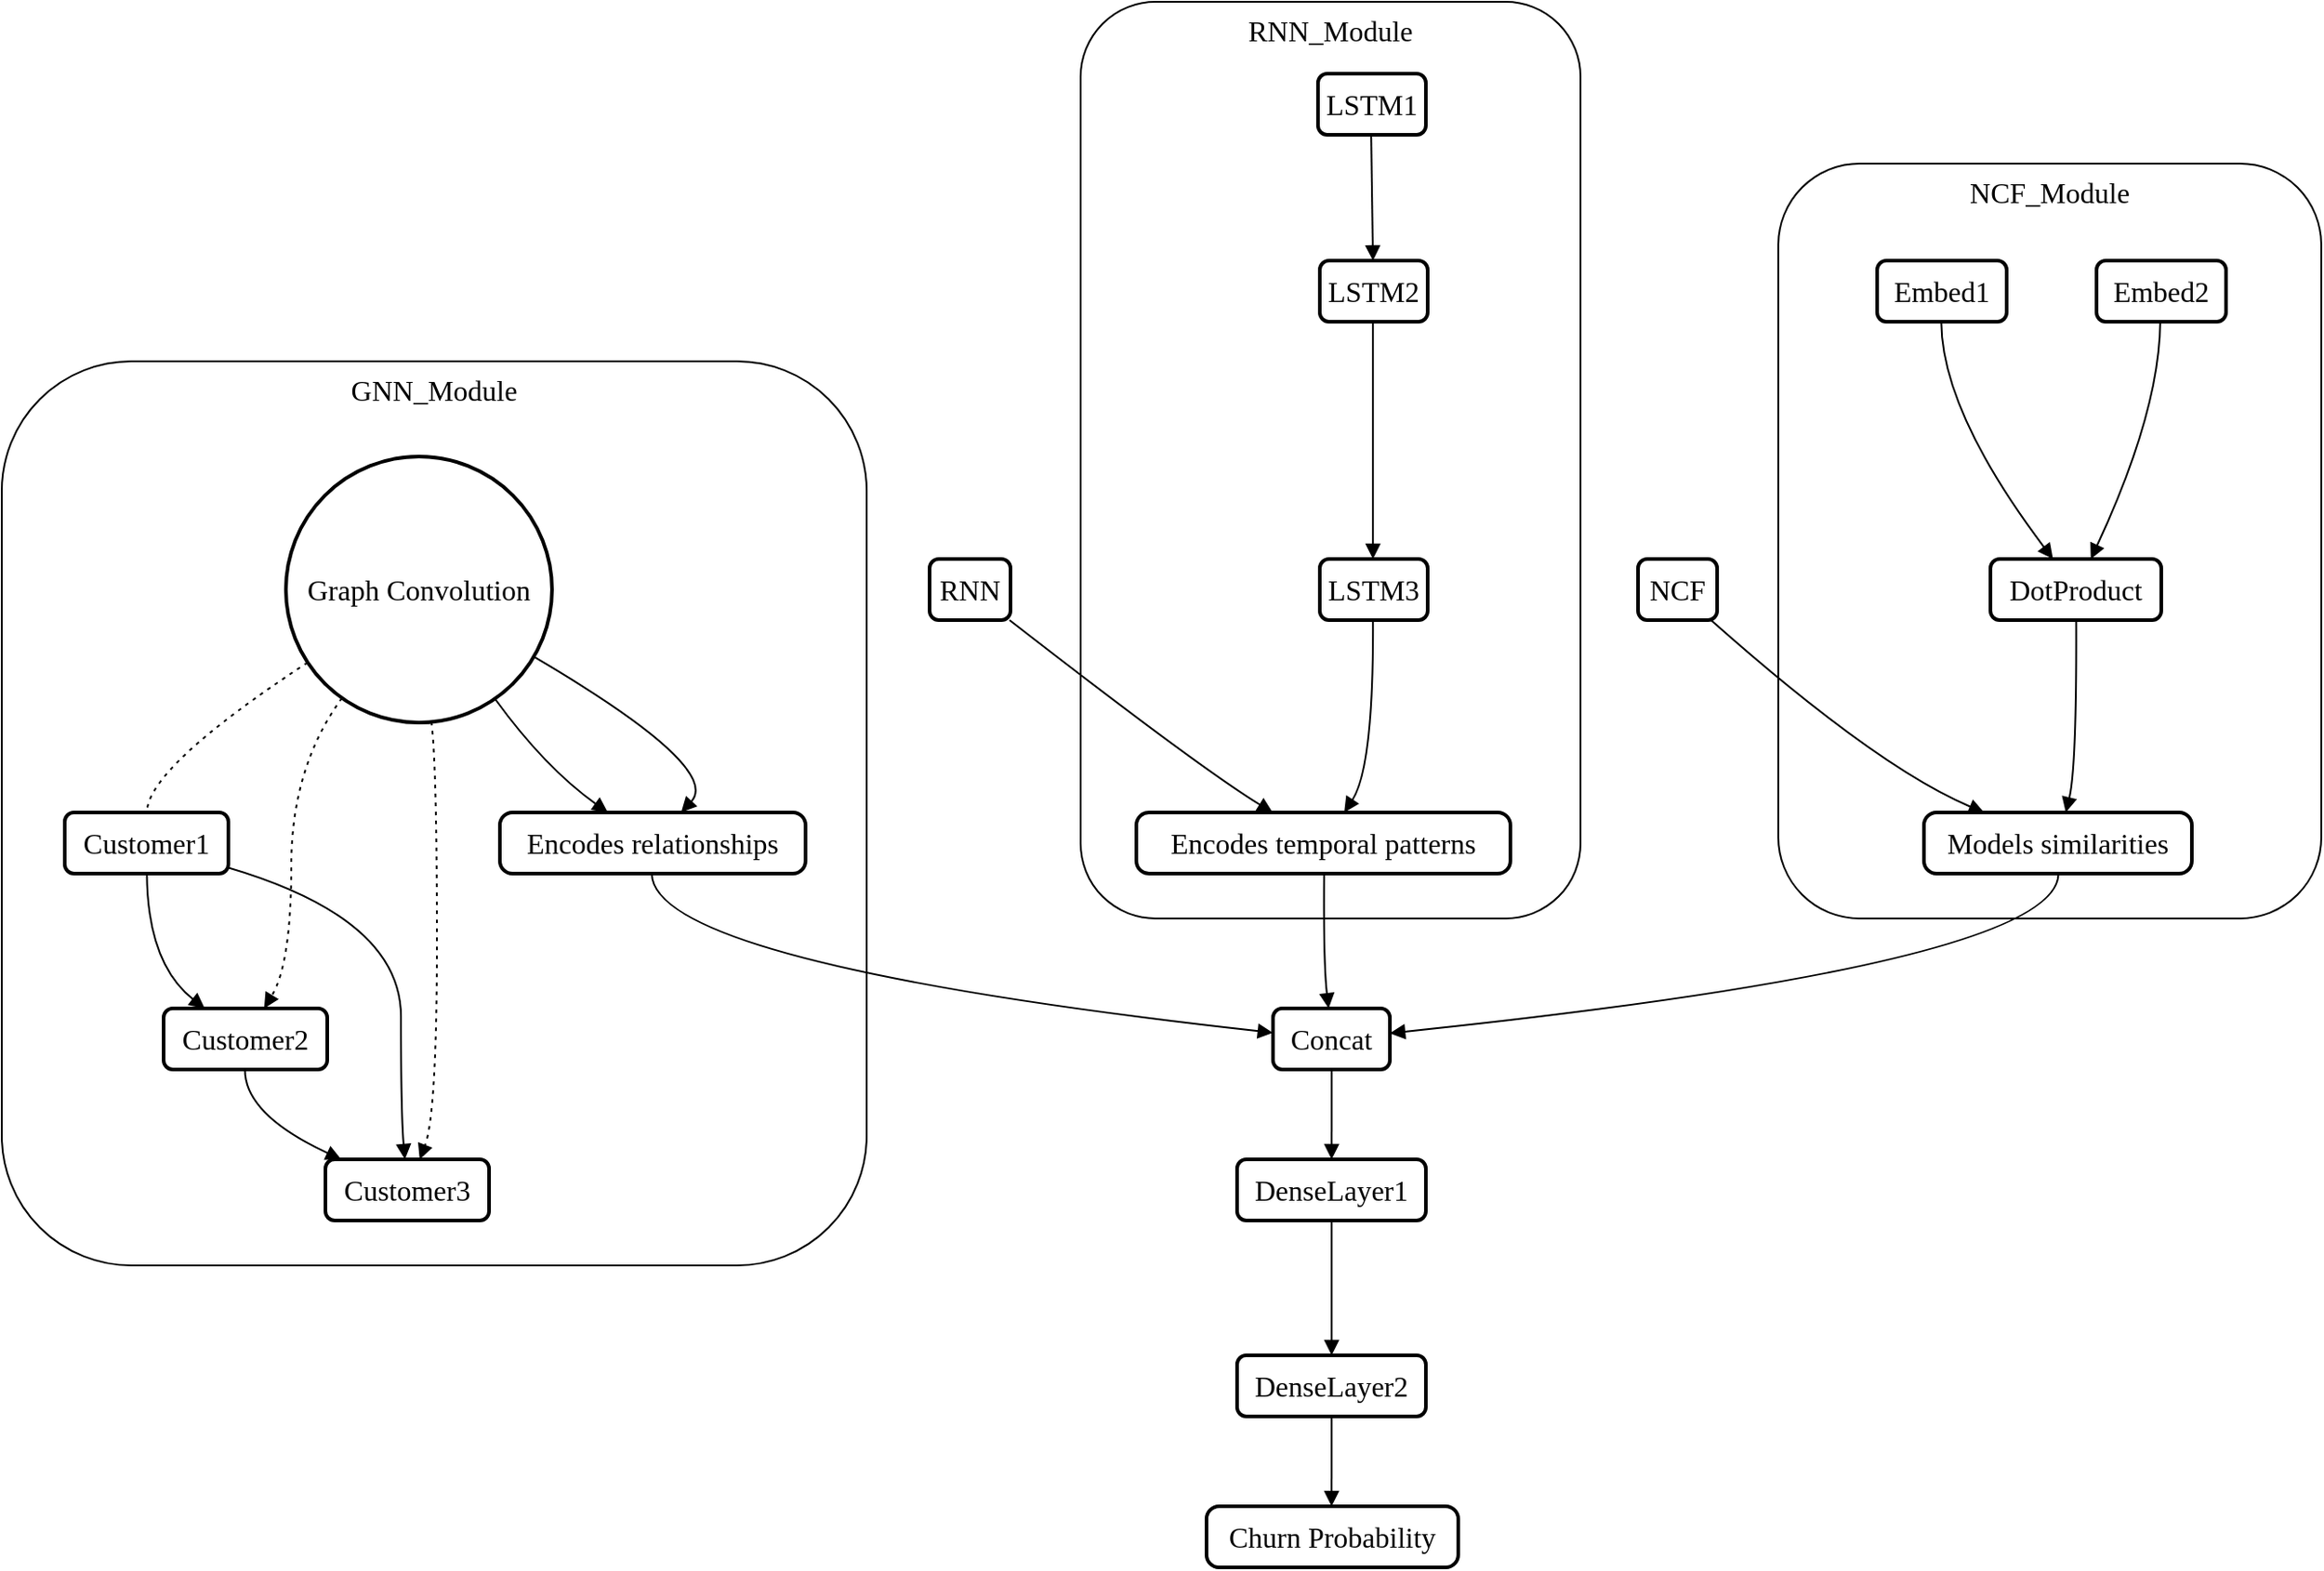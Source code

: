 <mxfile version="22.1.15" type="device">
  <diagram name="Page-1" id="01ZKVzBvjwBgP0fCOcAR">
    <mxGraphModel dx="1434" dy="792" grid="1" gridSize="10" guides="1" tooltips="1" connect="1" arrows="1" fold="1" page="1" pageScale="1" pageWidth="850" pageHeight="1100" math="0" shadow="0">
      <root>
        <mxCell id="0" />
        <mxCell id="1" parent="0" />
        <mxCell id="D3iYeaAUMTNYMx9WWhKZ-48" value="" style="group" parent="1" vertex="1" connectable="0">
          <mxGeometry x="20" y="10" width="1290" height="871" as="geometry" />
        </mxCell>
        <mxCell id="D3iYeaAUMTNYMx9WWhKZ-2" value="NCF_Module" style="whiteSpace=wrap;strokeWidth=1;verticalAlign=top;fontSize=16;fillColor=none;rounded=1;fontFamily=Georgia;fontColor=#000000;strokeColor=#000000;container=0;" parent="D3iYeaAUMTNYMx9WWhKZ-48" vertex="1">
          <mxGeometry x="988" y="90" width="302" height="420" as="geometry" />
        </mxCell>
        <mxCell id="D3iYeaAUMTNYMx9WWhKZ-3" value="DotProduct" style="whiteSpace=wrap;strokeWidth=2;fontSize=16;rounded=1;fontFamily=Georgia;fontColor=#000000;strokeColor=#000000;container=0;fillColor=none;" parent="D3iYeaAUMTNYMx9WWhKZ-48" vertex="1">
          <mxGeometry x="1106" y="310" width="95" height="34" as="geometry" />
        </mxCell>
        <mxCell id="D3iYeaAUMTNYMx9WWhKZ-4" value="Embed1" style="whiteSpace=wrap;strokeWidth=2;fontSize=16;rounded=1;fontFamily=Georgia;fontColor=#000000;strokeColor=#000000;container=0;fillColor=none;" parent="D3iYeaAUMTNYMx9WWhKZ-48" vertex="1">
          <mxGeometry x="1043" y="144" width="72" height="34" as="geometry" />
        </mxCell>
        <mxCell id="D3iYeaAUMTNYMx9WWhKZ-5" value="Embed2" style="whiteSpace=wrap;strokeWidth=2;fontSize=16;rounded=1;fontFamily=Georgia;fontColor=#000000;strokeColor=#000000;container=0;fillColor=none;" parent="D3iYeaAUMTNYMx9WWhKZ-48" vertex="1">
          <mxGeometry x="1165" y="144" width="72" height="34" as="geometry" />
        </mxCell>
        <mxCell id="D3iYeaAUMTNYMx9WWhKZ-6" value="Models similarities" style="rounded=1;absoluteArcSize=1;arcSize=14;whiteSpace=wrap;strokeWidth=2;fontSize=16;fontFamily=Georgia;fontColor=#000000;strokeColor=#000000;container=0;fillColor=none;" parent="D3iYeaAUMTNYMx9WWhKZ-48" vertex="1">
          <mxGeometry x="1069" y="451" width="149" height="34" as="geometry" />
        </mxCell>
        <mxCell id="D3iYeaAUMTNYMx9WWhKZ-7" value="GNN_Module" style="whiteSpace=wrap;strokeWidth=1;verticalAlign=top;fontSize=16;fillStyle=auto;fillColor=none;strokeColor=#000000;rounded=1;labelBackgroundColor=none;fontFamily=Georgia;fontColor=#000000;container=0;" parent="D3iYeaAUMTNYMx9WWhKZ-48" vertex="1">
          <mxGeometry y="200" width="481" height="503" as="geometry" />
        </mxCell>
        <mxCell id="D3iYeaAUMTNYMx9WWhKZ-8" value="Customer2" style="whiteSpace=wrap;strokeWidth=2;fontSize=16;rounded=1;fontFamily=Georgia;fontColor=#000000;strokeColor=#000000;container=0;fillColor=none;" parent="D3iYeaAUMTNYMx9WWhKZ-48" vertex="1">
          <mxGeometry x="90" y="560" width="91" height="34" as="geometry" />
        </mxCell>
        <mxCell id="D3iYeaAUMTNYMx9WWhKZ-9" value="Customer1" style="whiteSpace=wrap;strokeWidth=2;fontSize=16;rounded=1;fontFamily=Georgia;fontColor=#000000;strokeColor=#000000;container=0;fillColor=none;" parent="D3iYeaAUMTNYMx9WWhKZ-48" vertex="1">
          <mxGeometry x="35" y="451" width="91" height="34" as="geometry" />
        </mxCell>
        <mxCell id="D3iYeaAUMTNYMx9WWhKZ-10" value="Customer3" style="whiteSpace=wrap;strokeWidth=2;fontSize=16;rounded=1;fontFamily=Georgia;fontColor=#000000;strokeColor=#000000;container=0;fillColor=none;" parent="D3iYeaAUMTNYMx9WWhKZ-48" vertex="1">
          <mxGeometry x="180" y="644" width="91" height="34" as="geometry" />
        </mxCell>
        <mxCell id="D3iYeaAUMTNYMx9WWhKZ-11" value="Graph Convolution" style="ellipse;aspect=fixed;strokeWidth=2;whiteSpace=wrap;fontSize=16;rounded=1;fontFamily=Georgia;fontColor=#000000;strokeColor=#000000;container=0;fillColor=none;" parent="D3iYeaAUMTNYMx9WWhKZ-48" vertex="1">
          <mxGeometry x="158" y="253" width="148" height="148" as="geometry" />
        </mxCell>
        <mxCell id="D3iYeaAUMTNYMx9WWhKZ-12" value="Encodes relationships" style="rounded=1;absoluteArcSize=1;arcSize=14;whiteSpace=wrap;strokeWidth=2;fontSize=16;fontFamily=Georgia;fontColor=#000000;strokeColor=#000000;container=0;fillColor=none;" parent="D3iYeaAUMTNYMx9WWhKZ-48" vertex="1">
          <mxGeometry x="277" y="451" width="170" height="34" as="geometry" />
        </mxCell>
        <mxCell id="D3iYeaAUMTNYMx9WWhKZ-13" value="RNN_Module" style="whiteSpace=wrap;strokeWidth=1;verticalAlign=top;fontSize=16;strokeColor=#000000;fillColor=none;rounded=1;fontFamily=Georgia;fontColor=#000000;container=0;" parent="D3iYeaAUMTNYMx9WWhKZ-48" vertex="1">
          <mxGeometry x="600" width="278" height="510" as="geometry" />
        </mxCell>
        <mxCell id="D3iYeaAUMTNYMx9WWhKZ-14" value="Encodes temporal patterns" style="rounded=1;absoluteArcSize=1;arcSize=14;whiteSpace=wrap;strokeWidth=2;fontSize=16;fontFamily=Georgia;fontColor=#000000;strokeColor=#000000;container=0;fillColor=none;" parent="D3iYeaAUMTNYMx9WWhKZ-48" vertex="1">
          <mxGeometry x="631" y="451" width="208" height="34" as="geometry" />
        </mxCell>
        <mxCell id="D3iYeaAUMTNYMx9WWhKZ-15" value="LSTM3" style="whiteSpace=wrap;strokeWidth=2;fontSize=16;rounded=1;fontFamily=Georgia;fontColor=#000000;strokeColor=#000000;container=0;fillColor=none;" parent="D3iYeaAUMTNYMx9WWhKZ-48" vertex="1">
          <mxGeometry x="733" y="310" width="60" height="34" as="geometry" />
        </mxCell>
        <mxCell id="D3iYeaAUMTNYMx9WWhKZ-16" value="LSTM2" style="whiteSpace=wrap;strokeWidth=2;fontSize=16;rounded=1;fontFamily=Georgia;fontColor=#000000;strokeColor=#000000;container=0;fillColor=none;" parent="D3iYeaAUMTNYMx9WWhKZ-48" vertex="1">
          <mxGeometry x="733" y="144" width="60" height="34" as="geometry" />
        </mxCell>
        <mxCell id="D3iYeaAUMTNYMx9WWhKZ-17" value="LSTM1" style="whiteSpace=wrap;strokeWidth=2;fontSize=16;rounded=1;fontFamily=Georgia;fontColor=#000000;strokeColor=#000000;container=0;fillColor=none;" parent="D3iYeaAUMTNYMx9WWhKZ-48" vertex="1">
          <mxGeometry x="732" y="40" width="60" height="34" as="geometry" />
        </mxCell>
        <mxCell id="D3iYeaAUMTNYMx9WWhKZ-18" value="RNN" style="whiteSpace=wrap;strokeWidth=2;fontSize=16;rounded=1;fontFamily=Georgia;fontColor=#000000;strokeColor=#000000;container=0;fillColor=none;" parent="D3iYeaAUMTNYMx9WWhKZ-48" vertex="1">
          <mxGeometry x="516" y="310" width="45" height="34" as="geometry" />
        </mxCell>
        <mxCell id="D3iYeaAUMTNYMx9WWhKZ-19" value="NCF" style="whiteSpace=wrap;strokeWidth=2;fontSize=16;rounded=1;fontFamily=Georgia;fontColor=#000000;strokeColor=#000000;container=0;fillColor=none;" parent="D3iYeaAUMTNYMx9WWhKZ-48" vertex="1">
          <mxGeometry x="910" y="310" width="44" height="34" as="geometry" />
        </mxCell>
        <mxCell id="D3iYeaAUMTNYMx9WWhKZ-20" value="Concat" style="whiteSpace=wrap;strokeWidth=2;fontSize=16;rounded=1;fontFamily=Georgia;fontColor=#000000;strokeColor=#000000;container=0;fillColor=none;" parent="D3iYeaAUMTNYMx9WWhKZ-48" vertex="1">
          <mxGeometry x="707" y="560" width="65" height="34" as="geometry" />
        </mxCell>
        <mxCell id="D3iYeaAUMTNYMx9WWhKZ-21" value="DenseLayer1" style="whiteSpace=wrap;strokeWidth=2;fontSize=16;rounded=1;fontFamily=Georgia;fontColor=#000000;strokeColor=#000000;container=0;fillColor=none;" parent="D3iYeaAUMTNYMx9WWhKZ-48" vertex="1">
          <mxGeometry x="687" y="644" width="105" height="34" as="geometry" />
        </mxCell>
        <mxCell id="D3iYeaAUMTNYMx9WWhKZ-22" value="DenseLayer2" style="whiteSpace=wrap;strokeWidth=2;fontSize=16;rounded=1;fontFamily=Georgia;fontColor=#000000;strokeColor=#000000;container=0;fillColor=none;" parent="D3iYeaAUMTNYMx9WWhKZ-48" vertex="1">
          <mxGeometry x="687" y="753" width="105" height="34" as="geometry" />
        </mxCell>
        <mxCell id="D3iYeaAUMTNYMx9WWhKZ-23" value="Churn Probability" style="rounded=1;absoluteArcSize=1;arcSize=14;whiteSpace=wrap;strokeWidth=2;fontSize=16;fontFamily=Georgia;fontColor=#000000;strokeColor=#000000;container=0;fillColor=none;" parent="D3iYeaAUMTNYMx9WWhKZ-48" vertex="1">
          <mxGeometry x="670" y="837" width="140" height="34" as="geometry" />
        </mxCell>
        <mxCell id="D3iYeaAUMTNYMx9WWhKZ-24" value="" style="curved=1;startArrow=none;endArrow=block;exitX=0.991;exitY=1.003;entryX=0.366;entryY=0.006;rounded=1;fontSize=12;strokeColor=#000000;fontColor=#000000;" parent="D3iYeaAUMTNYMx9WWhKZ-48" source="D3iYeaAUMTNYMx9WWhKZ-18" target="D3iYeaAUMTNYMx9WWhKZ-14" edge="1">
          <mxGeometry relative="1" as="geometry">
            <Array as="points">
              <mxPoint x="666" y="426" />
            </Array>
          </mxGeometry>
        </mxCell>
        <mxCell id="D3iYeaAUMTNYMx9WWhKZ-25" value="" style="curved=1;startArrow=none;endArrow=block;exitX=0.851;exitY=1.001;entryX=0.355;entryY=0.006;rounded=1;fontSize=12;strokeColor=#000000;fontColor=#000000;" parent="D3iYeaAUMTNYMx9WWhKZ-48" source="D3iYeaAUMTNYMx9WWhKZ-11" target="D3iYeaAUMTNYMx9WWhKZ-12" edge="1">
          <mxGeometry relative="1" as="geometry">
            <Array as="points">
              <mxPoint x="302" y="426" />
            </Array>
          </mxGeometry>
        </mxCell>
        <mxCell id="D3iYeaAUMTNYMx9WWhKZ-26" value="" style="curved=1;startArrow=none;endArrow=block;exitX=0.925;exitY=1.003;entryX=0.228;entryY=0.006;rounded=1;fontSize=12;strokeColor=#000000;fontColor=#000000;" parent="D3iYeaAUMTNYMx9WWhKZ-48" source="D3iYeaAUMTNYMx9WWhKZ-19" target="D3iYeaAUMTNYMx9WWhKZ-6" edge="1">
          <mxGeometry relative="1" as="geometry">
            <Array as="points">
              <mxPoint x="1043" y="426" />
            </Array>
          </mxGeometry>
        </mxCell>
        <mxCell id="D3iYeaAUMTNYMx9WWhKZ-27" value="" style="curved=1;startArrow=none;endArrow=block;exitX=0.493;exitY=1;entryX=0.493;entryY=0;rounded=1;fontSize=12;strokeColor=#000000;fontColor=#000000;" parent="D3iYeaAUMTNYMx9WWhKZ-48" source="D3iYeaAUMTNYMx9WWhKZ-17" target="D3iYeaAUMTNYMx9WWhKZ-16" edge="1">
          <mxGeometry relative="1" as="geometry">
            <Array as="points" />
          </mxGeometry>
        </mxCell>
        <mxCell id="D3iYeaAUMTNYMx9WWhKZ-28" value="" style="curved=1;startArrow=none;endArrow=block;exitX=0.493;exitY=1;entryX=0.493;entryY=0.003;rounded=1;fontSize=12;strokeColor=#000000;fontColor=#000000;" parent="D3iYeaAUMTNYMx9WWhKZ-48" source="D3iYeaAUMTNYMx9WWhKZ-16" target="D3iYeaAUMTNYMx9WWhKZ-15" edge="1">
          <mxGeometry relative="1" as="geometry">
            <Array as="points" />
          </mxGeometry>
        </mxCell>
        <mxCell id="D3iYeaAUMTNYMx9WWhKZ-29" value="" style="curved=1;startArrow=none;endArrow=block;exitX=0.493;exitY=1.003;entryX=0.555;entryY=0.006;rounded=1;fontSize=12;strokeColor=#000000;fontColor=#000000;" parent="D3iYeaAUMTNYMx9WWhKZ-48" source="D3iYeaAUMTNYMx9WWhKZ-15" target="D3iYeaAUMTNYMx9WWhKZ-14" edge="1">
          <mxGeometry relative="1" as="geometry">
            <Array as="points">
              <mxPoint x="763" y="426" />
            </Array>
          </mxGeometry>
        </mxCell>
        <mxCell id="D3iYeaAUMTNYMx9WWhKZ-30" value="" style="curved=1;startArrow=none;endArrow=block;exitX=0.502;exitY=1.006;entryX=0.254;entryY=0.006;rounded=1;fontSize=12;strokeColor=#000000;fontColor=#000000;" parent="D3iYeaAUMTNYMx9WWhKZ-48" source="D3iYeaAUMTNYMx9WWhKZ-9" target="D3iYeaAUMTNYMx9WWhKZ-8" edge="1">
          <mxGeometry relative="1" as="geometry">
            <Array as="points">
              <mxPoint x="81" y="535" />
            </Array>
          </mxGeometry>
        </mxCell>
        <mxCell id="D3iYeaAUMTNYMx9WWhKZ-31" value="" style="curved=1;startArrow=none;endArrow=block;exitX=0.497;exitY=1.006;entryX=0.101;entryY=0.006;rounded=1;fontSize=12;strokeColor=#000000;fontColor=#000000;" parent="D3iYeaAUMTNYMx9WWhKZ-48" source="D3iYeaAUMTNYMx9WWhKZ-8" target="D3iYeaAUMTNYMx9WWhKZ-10" edge="1">
          <mxGeometry relative="1" as="geometry">
            <Array as="points">
              <mxPoint x="135" y="619" />
            </Array>
          </mxGeometry>
        </mxCell>
        <mxCell id="D3iYeaAUMTNYMx9WWhKZ-32" value="" style="curved=1;startArrow=none;endArrow=block;exitX=1.004;exitY=0.906;entryX=0.486;entryY=0.006;rounded=1;fontSize=12;strokeColor=#000000;fontColor=#000000;" parent="D3iYeaAUMTNYMx9WWhKZ-48" source="D3iYeaAUMTNYMx9WWhKZ-9" target="D3iYeaAUMTNYMx9WWhKZ-10" edge="1">
          <mxGeometry relative="1" as="geometry">
            <Array as="points">
              <mxPoint x="222" y="510" />
              <mxPoint x="222" y="619" />
            </Array>
          </mxGeometry>
        </mxCell>
        <mxCell id="D3iYeaAUMTNYMx9WWhKZ-33" value="" style="curved=1;dashed=1;dashPattern=2 3;startArrow=none;endArrow=none;exitX=-0.003;exitY=0.829;entryX=0.502;entryY=0.006;rounded=1;fontSize=12;strokeColor=#000000;fontColor=#000000;" parent="D3iYeaAUMTNYMx9WWhKZ-48" source="D3iYeaAUMTNYMx9WWhKZ-11" target="D3iYeaAUMTNYMx9WWhKZ-9" edge="1">
          <mxGeometry relative="1" as="geometry">
            <Array as="points">
              <mxPoint x="81" y="426" />
            </Array>
          </mxGeometry>
        </mxCell>
        <mxCell id="D3iYeaAUMTNYMx9WWhKZ-34" value="" style="curved=1;dashed=1;dashPattern=2 3;startArrow=none;endArrow=block;exitX=0.142;exitY=1.001;entryX=0.613;entryY=0.006;rounded=1;fontSize=12;strokeColor=#000000;fontColor=#000000;" parent="D3iYeaAUMTNYMx9WWhKZ-48" source="D3iYeaAUMTNYMx9WWhKZ-11" target="D3iYeaAUMTNYMx9WWhKZ-8" edge="1">
          <mxGeometry relative="1" as="geometry">
            <Array as="points">
              <mxPoint x="161" y="426" />
              <mxPoint x="161" y="535" />
            </Array>
          </mxGeometry>
        </mxCell>
        <mxCell id="D3iYeaAUMTNYMx9WWhKZ-35" value="" style="curved=1;dashed=1;dashPattern=2 3;startArrow=none;endArrow=block;exitX=0.548;exitY=1.001;entryX=0.575;entryY=0.006;rounded=1;fontSize=12;strokeColor=#000000;fontColor=#000000;" parent="D3iYeaAUMTNYMx9WWhKZ-48" source="D3iYeaAUMTNYMx9WWhKZ-11" target="D3iYeaAUMTNYMx9WWhKZ-10" edge="1">
          <mxGeometry relative="1" as="geometry">
            <Array as="points">
              <mxPoint x="242" y="426" />
              <mxPoint x="242" y="619" />
            </Array>
          </mxGeometry>
        </mxCell>
        <mxCell id="D3iYeaAUMTNYMx9WWhKZ-36" value="" style="curved=1;startArrow=none;endArrow=block;exitX=0.998;exitY=0.793;entryX=0.592;entryY=0.006;rounded=1;fontSize=12;strokeColor=#000000;fontColor=#000000;" parent="D3iYeaAUMTNYMx9WWhKZ-48" source="D3iYeaAUMTNYMx9WWhKZ-11" target="D3iYeaAUMTNYMx9WWhKZ-12" edge="1">
          <mxGeometry relative="1" as="geometry">
            <Array as="points">
              <mxPoint x="401" y="426" />
            </Array>
          </mxGeometry>
        </mxCell>
        <mxCell id="D3iYeaAUMTNYMx9WWhKZ-37" value="" style="curved=1;startArrow=none;endArrow=block;exitX=0.495;exitY=1;entryX=0.367;entryY=0.003;rounded=1;fontSize=12;strokeColor=#000000;fontColor=#000000;" parent="D3iYeaAUMTNYMx9WWhKZ-48" source="D3iYeaAUMTNYMx9WWhKZ-4" target="D3iYeaAUMTNYMx9WWhKZ-3" edge="1">
          <mxGeometry relative="1" as="geometry">
            <Array as="points">
              <mxPoint x="1079" y="228" />
            </Array>
          </mxGeometry>
        </mxCell>
        <mxCell id="D3iYeaAUMTNYMx9WWhKZ-38" value="" style="curved=1;startArrow=none;endArrow=block;exitX=0.492;exitY=1;entryX=0.587;entryY=0.003;rounded=1;fontSize=12;strokeColor=#000000;fontColor=#000000;" parent="D3iYeaAUMTNYMx9WWhKZ-48" source="D3iYeaAUMTNYMx9WWhKZ-5" target="D3iYeaAUMTNYMx9WWhKZ-3" edge="1">
          <mxGeometry relative="1" as="geometry">
            <Array as="points">
              <mxPoint x="1200" y="228" />
            </Array>
          </mxGeometry>
        </mxCell>
        <mxCell id="D3iYeaAUMTNYMx9WWhKZ-39" value="" style="curved=1;startArrow=none;endArrow=block;exitX=0.502;exitY=1.003;entryX=0.529;entryY=0.006;rounded=1;fontSize=12;strokeColor=#000000;fontColor=#000000;" parent="D3iYeaAUMTNYMx9WWhKZ-48" source="D3iYeaAUMTNYMx9WWhKZ-3" target="D3iYeaAUMTNYMx9WWhKZ-6" edge="1">
          <mxGeometry relative="1" as="geometry">
            <Array as="points">
              <mxPoint x="1154" y="426" />
            </Array>
          </mxGeometry>
        </mxCell>
        <mxCell id="D3iYeaAUMTNYMx9WWhKZ-40" value="" style="curved=1;startArrow=none;endArrow=block;exitX=0.502;exitY=1.006;entryX=0.476;entryY=0.006;rounded=1;fontSize=12;strokeColor=#000000;fontColor=#000000;" parent="D3iYeaAUMTNYMx9WWhKZ-48" source="D3iYeaAUMTNYMx9WWhKZ-14" target="D3iYeaAUMTNYMx9WWhKZ-20" edge="1">
          <mxGeometry relative="1" as="geometry">
            <Array as="points">
              <mxPoint x="735" y="535" />
            </Array>
          </mxGeometry>
        </mxCell>
        <mxCell id="D3iYeaAUMTNYMx9WWhKZ-41" value="" style="curved=1;startArrow=none;endArrow=block;exitX=0.497;exitY=1.006;entryX=0.0;entryY=0.399;rounded=1;fontSize=12;strokeColor=#000000;fontColor=#000000;" parent="D3iYeaAUMTNYMx9WWhKZ-48" source="D3iYeaAUMTNYMx9WWhKZ-12" target="D3iYeaAUMTNYMx9WWhKZ-20" edge="1">
          <mxGeometry relative="1" as="geometry">
            <Array as="points">
              <mxPoint x="362" y="535" />
            </Array>
          </mxGeometry>
        </mxCell>
        <mxCell id="D3iYeaAUMTNYMx9WWhKZ-42" value="" style="curved=1;startArrow=none;endArrow=block;exitX=0.502;exitY=1.006;entryX=1.004;entryY=0.406;rounded=1;fontSize=12;strokeColor=#000000;fontColor=#000000;" parent="D3iYeaAUMTNYMx9WWhKZ-48" source="D3iYeaAUMTNYMx9WWhKZ-6" target="D3iYeaAUMTNYMx9WWhKZ-20" edge="1">
          <mxGeometry relative="1" as="geometry">
            <Array as="points">
              <mxPoint x="1144" y="535" />
            </Array>
          </mxGeometry>
        </mxCell>
        <mxCell id="D3iYeaAUMTNYMx9WWhKZ-43" value="" style="curved=1;startArrow=none;endArrow=block;exitX=0.502;exitY=1.006;entryX=0.501;entryY=0.006;rounded=1;fontSize=12;strokeColor=#000000;fontColor=#000000;" parent="D3iYeaAUMTNYMx9WWhKZ-48" source="D3iYeaAUMTNYMx9WWhKZ-20" target="D3iYeaAUMTNYMx9WWhKZ-21" edge="1">
          <mxGeometry relative="1" as="geometry">
            <Array as="points" />
          </mxGeometry>
        </mxCell>
        <mxCell id="D3iYeaAUMTNYMx9WWhKZ-44" value="" style="curved=1;startArrow=none;endArrow=block;exitX=0.501;exitY=1.006;entryX=0.501;entryY=0.006;rounded=1;fontSize=12;strokeColor=#000000;fontColor=#000000;" parent="D3iYeaAUMTNYMx9WWhKZ-48" source="D3iYeaAUMTNYMx9WWhKZ-21" target="D3iYeaAUMTNYMx9WWhKZ-22" edge="1">
          <mxGeometry relative="1" as="geometry">
            <Array as="points" />
          </mxGeometry>
        </mxCell>
        <mxCell id="D3iYeaAUMTNYMx9WWhKZ-45" value="" style="curved=1;startArrow=none;endArrow=block;exitX=0.501;exitY=1.006;entryX=0.497;entryY=0.006;rounded=1;fontSize=12;strokeColor=#000000;fontColor=#000000;" parent="D3iYeaAUMTNYMx9WWhKZ-48" source="D3iYeaAUMTNYMx9WWhKZ-22" target="D3iYeaAUMTNYMx9WWhKZ-23" edge="1">
          <mxGeometry relative="1" as="geometry">
            <Array as="points" />
          </mxGeometry>
        </mxCell>
      </root>
    </mxGraphModel>
  </diagram>
</mxfile>
